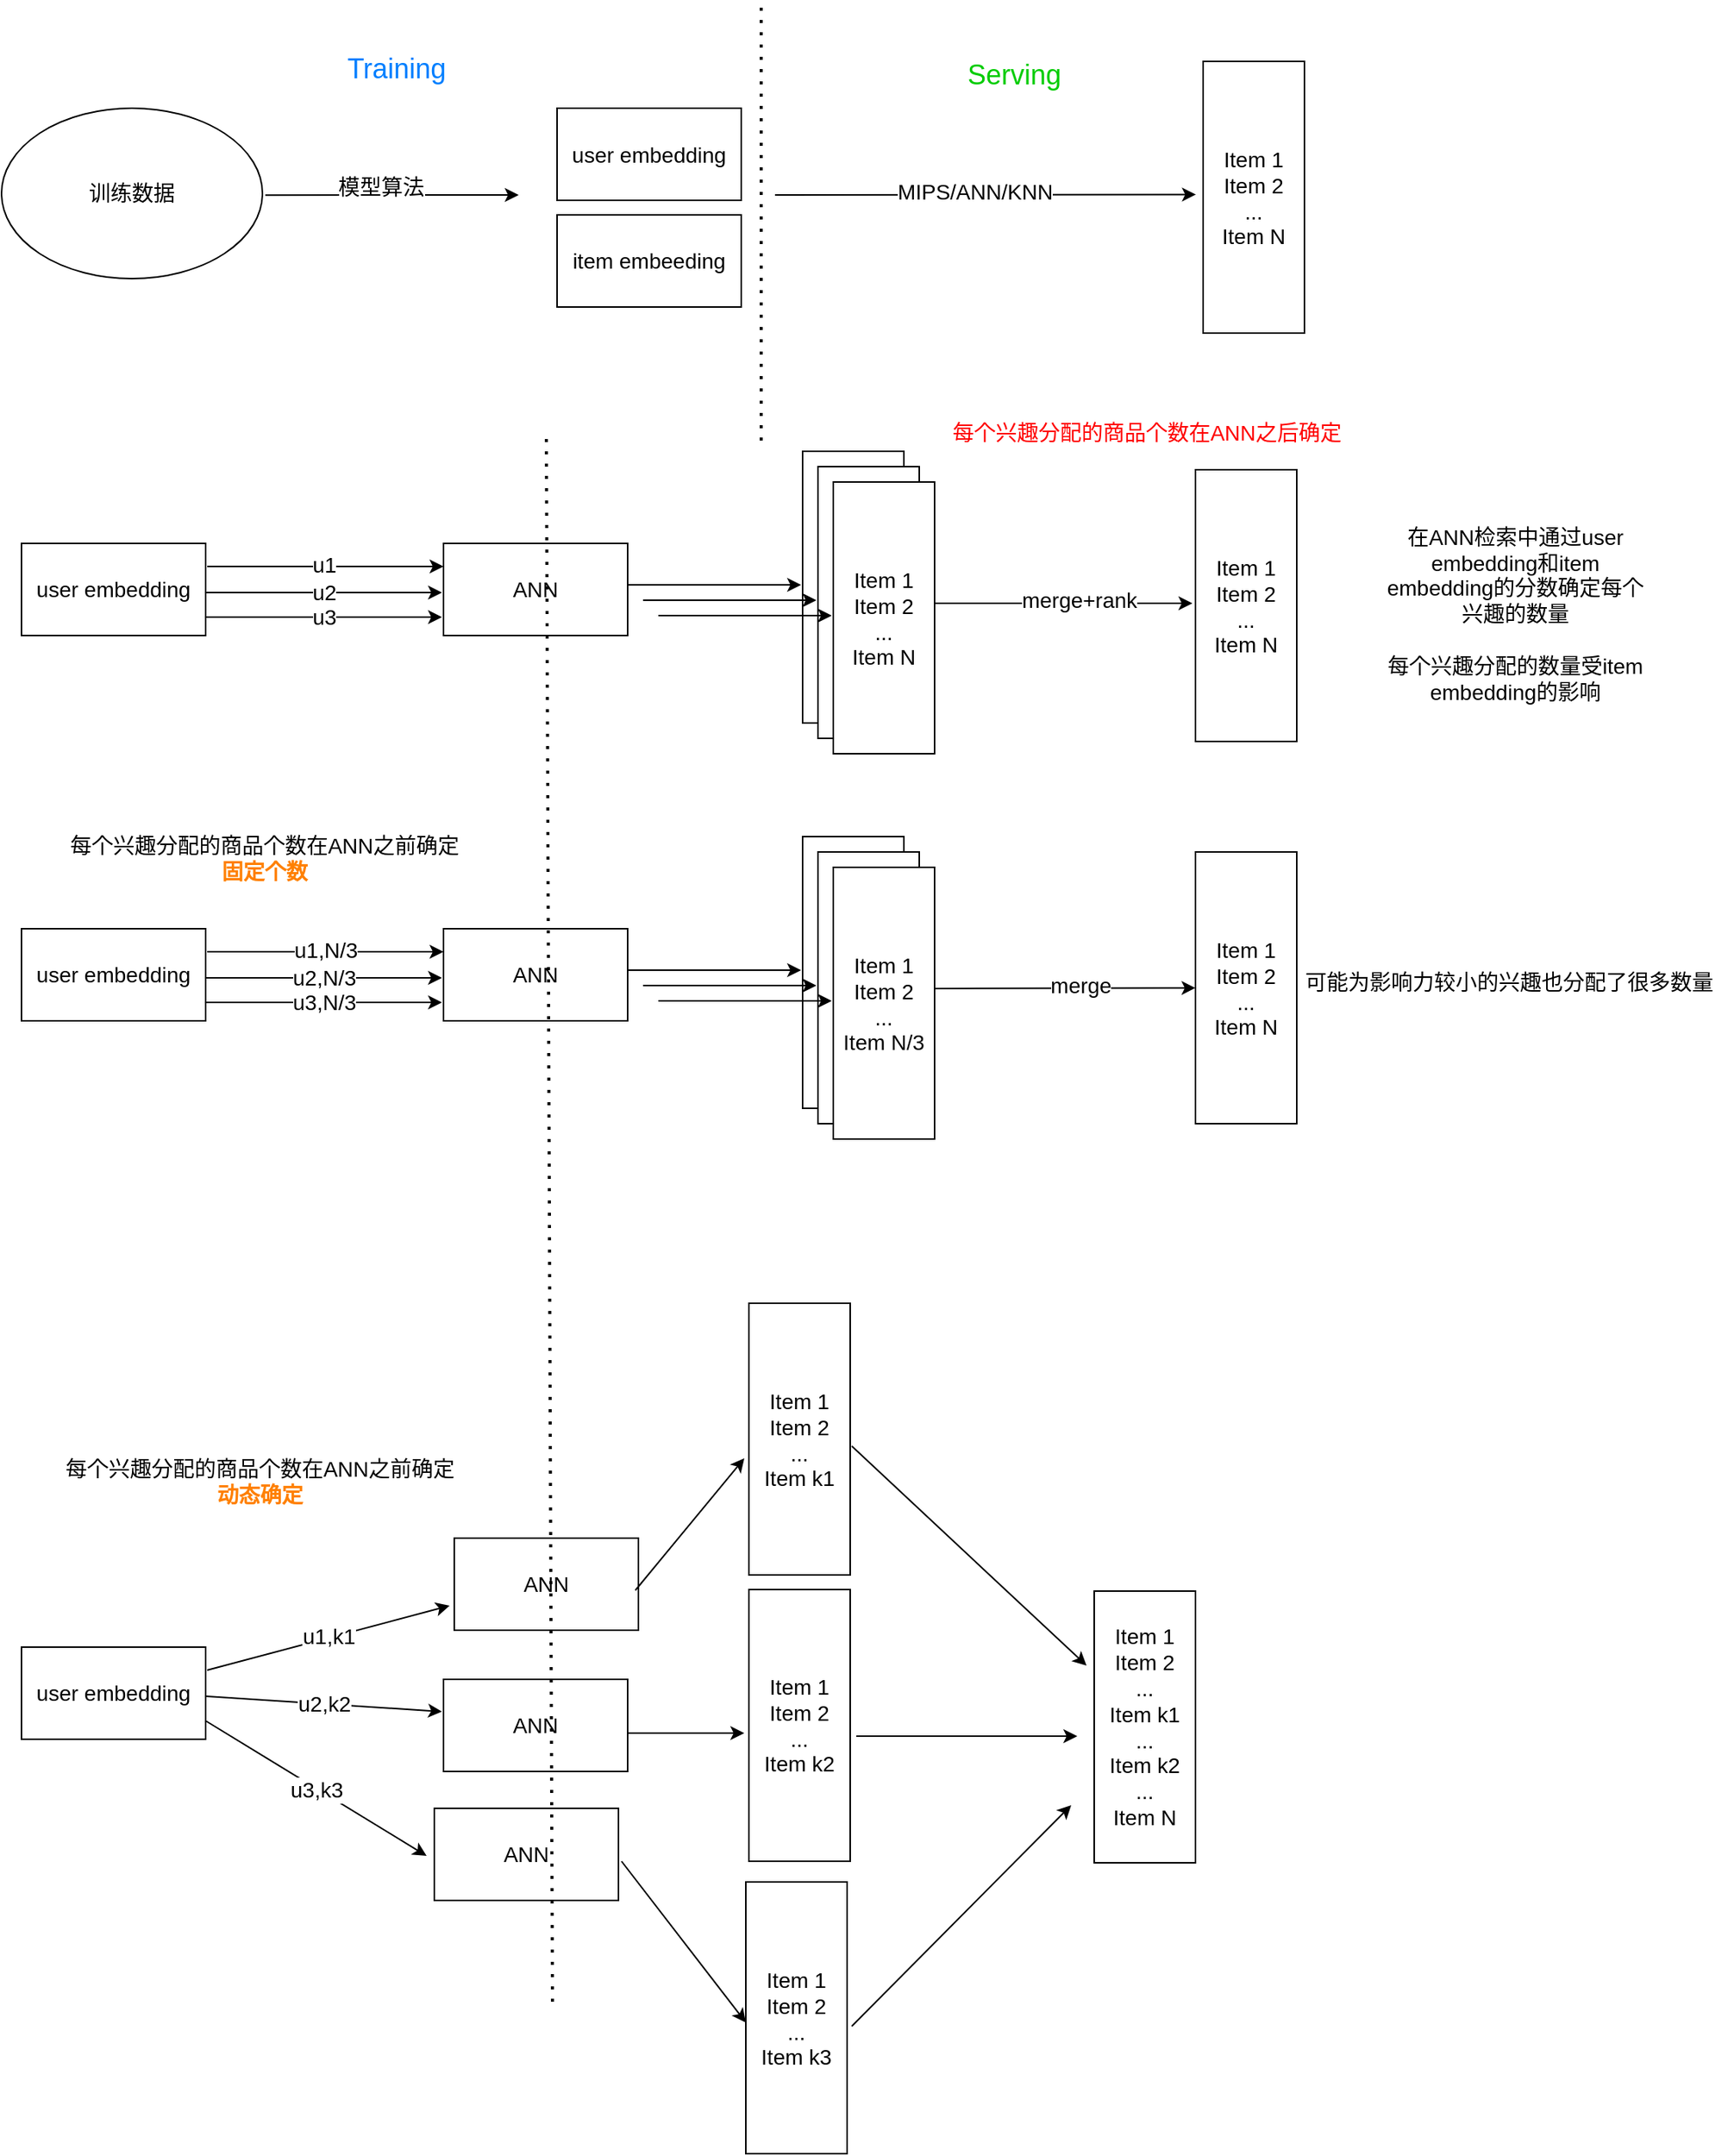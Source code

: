 <mxfile version="24.2.1" type="github">
  <diagram name="第 1 页" id="RoUJtp1ca_ix6E7DKOYr">
    <mxGraphModel dx="1346" dy="801" grid="0" gridSize="10" guides="1" tooltips="1" connect="0" arrows="0" fold="1" page="1" pageScale="1" pageWidth="1169" pageHeight="827" math="0" shadow="0">
      <root>
        <mxCell id="0" />
        <mxCell id="1" parent="0" />
        <mxCell id="VDyG_0sEehmQ8YzIbHEi-2" value="user embedding" style="rounded=0;whiteSpace=wrap;html=1;fontSize=14;" vertex="1" parent="1">
          <mxGeometry x="403" y="78.5" width="120" height="60" as="geometry" />
        </mxCell>
        <mxCell id="VDyG_0sEehmQ8YzIbHEi-4" value="训练数据" style="ellipse;whiteSpace=wrap;html=1;fontSize=14;" vertex="1" parent="1">
          <mxGeometry x="41" y="78.5" width="170" height="111" as="geometry" />
        </mxCell>
        <mxCell id="VDyG_0sEehmQ8YzIbHEi-5" value="" style="endArrow=classic;html=1;rounded=0;exitX=1.011;exitY=0.51;exitDx=0;exitDy=0;exitPerimeter=0;" edge="1" parent="1" source="VDyG_0sEehmQ8YzIbHEi-4">
          <mxGeometry width="50" height="50" relative="1" as="geometry">
            <mxPoint x="279" y="142" as="sourcePoint" />
            <mxPoint x="378" y="135" as="targetPoint" />
          </mxGeometry>
        </mxCell>
        <mxCell id="VDyG_0sEehmQ8YzIbHEi-6" value="模型算法" style="edgeLabel;html=1;align=center;verticalAlign=middle;resizable=0;points=[];fontSize=14;" vertex="1" connectable="0" parent="VDyG_0sEehmQ8YzIbHEi-5">
          <mxGeometry x="-0.091" y="5" relative="1" as="geometry">
            <mxPoint as="offset" />
          </mxGeometry>
        </mxCell>
        <mxCell id="VDyG_0sEehmQ8YzIbHEi-7" value="" style="endArrow=classic;html=1;rounded=0;entryX=-0.031;entryY=0.562;entryDx=0;entryDy=0;entryPerimeter=0;" edge="1" parent="1">
          <mxGeometry width="50" height="50" relative="1" as="geometry">
            <mxPoint x="545" y="135" as="sourcePoint" />
            <mxPoint x="819.28" y="134.72" as="targetPoint" />
          </mxGeometry>
        </mxCell>
        <mxCell id="VDyG_0sEehmQ8YzIbHEi-8" value="&lt;font style=&quot;font-size: 14px;&quot;&gt;MIPS/ANN/KNN&lt;/font&gt;" style="edgeLabel;html=1;align=center;verticalAlign=middle;resizable=0;points=[];fontSize=14;" vertex="1" connectable="0" parent="VDyG_0sEehmQ8YzIbHEi-7">
          <mxGeometry x="-0.052" y="2" relative="1" as="geometry">
            <mxPoint as="offset" />
          </mxGeometry>
        </mxCell>
        <mxCell id="VDyG_0sEehmQ8YzIbHEi-9" value="Item 1&lt;div style=&quot;font-size: 14px;&quot;&gt;Item 2&lt;/div&gt;&lt;div style=&quot;font-size: 14px;&quot;&gt;...&lt;/div&gt;&lt;div style=&quot;font-size: 14px;&quot;&gt;Item N&lt;/div&gt;" style="rounded=0;whiteSpace=wrap;html=1;rotation=0;fontSize=14;" vertex="1" parent="1">
          <mxGeometry x="824" y="48" width="66" height="177" as="geometry" />
        </mxCell>
        <mxCell id="VDyG_0sEehmQ8YzIbHEi-11" value="user embedding" style="rounded=0;whiteSpace=wrap;html=1;fontSize=14;" vertex="1" parent="1">
          <mxGeometry x="54" y="362" width="120" height="60" as="geometry" />
        </mxCell>
        <mxCell id="VDyG_0sEehmQ8YzIbHEi-12" value="" style="endArrow=classic;html=1;rounded=0;fontSize=14;" edge="1" parent="1">
          <mxGeometry width="50" height="50" relative="1" as="geometry">
            <mxPoint x="175" y="377" as="sourcePoint" />
            <mxPoint x="329" y="377" as="targetPoint" />
          </mxGeometry>
        </mxCell>
        <mxCell id="VDyG_0sEehmQ8YzIbHEi-15" value="u1" style="edgeLabel;html=1;align=center;verticalAlign=middle;resizable=0;points=[];fontSize=14;" vertex="1" connectable="0" parent="VDyG_0sEehmQ8YzIbHEi-12">
          <mxGeometry x="-0.006" y="1" relative="1" as="geometry">
            <mxPoint x="-1" as="offset" />
          </mxGeometry>
        </mxCell>
        <mxCell id="VDyG_0sEehmQ8YzIbHEi-13" value="u2" style="endArrow=classic;html=1;rounded=0;fontSize=14;" edge="1" parent="1">
          <mxGeometry width="50" height="50" relative="1" as="geometry">
            <mxPoint x="174" y="394" as="sourcePoint" />
            <mxPoint x="328" y="394" as="targetPoint" />
          </mxGeometry>
        </mxCell>
        <mxCell id="VDyG_0sEehmQ8YzIbHEi-14" value="u3" style="endArrow=classic;html=1;rounded=0;fontSize=14;" edge="1" parent="1">
          <mxGeometry width="50" height="50" relative="1" as="geometry">
            <mxPoint x="174" y="410" as="sourcePoint" />
            <mxPoint x="328" y="410" as="targetPoint" />
          </mxGeometry>
        </mxCell>
        <mxCell id="VDyG_0sEehmQ8YzIbHEi-16" value="ANN" style="rounded=0;whiteSpace=wrap;html=1;fontSize=14;" vertex="1" parent="1">
          <mxGeometry x="329" y="362" width="120" height="60" as="geometry" />
        </mxCell>
        <mxCell id="VDyG_0sEehmQ8YzIbHEi-17" value="" style="endArrow=classic;html=1;rounded=0;exitX=1;exitY=0.45;exitDx=0;exitDy=0;exitPerimeter=0;fontSize=14;" edge="1" parent="1" source="VDyG_0sEehmQ8YzIbHEi-16">
          <mxGeometry width="50" height="50" relative="1" as="geometry">
            <mxPoint x="490" y="395" as="sourcePoint" />
            <mxPoint x="562" y="389" as="targetPoint" />
          </mxGeometry>
        </mxCell>
        <mxCell id="VDyG_0sEehmQ8YzIbHEi-19" value="Item1&lt;div style=&quot;font-size: 14px;&quot;&gt;Item2&lt;/div&gt;&lt;div style=&quot;font-size: 14px;&quot;&gt;...&lt;/div&gt;&lt;div style=&quot;font-size: 14px;&quot;&gt;ItemN&lt;/div&gt;" style="rounded=0;whiteSpace=wrap;html=1;rotation=0;fontSize=14;" vertex="1" parent="1">
          <mxGeometry x="563" y="302" width="66" height="177" as="geometry" />
        </mxCell>
        <mxCell id="VDyG_0sEehmQ8YzIbHEi-20" value="Item1&lt;div style=&quot;font-size: 14px;&quot;&gt;Item2&lt;/div&gt;&lt;div style=&quot;font-size: 14px;&quot;&gt;...&lt;/div&gt;&lt;div style=&quot;font-size: 14px;&quot;&gt;ItemN&lt;/div&gt;" style="rounded=0;whiteSpace=wrap;html=1;rotation=0;fontSize=14;" vertex="1" parent="1">
          <mxGeometry x="573" y="312" width="66" height="177" as="geometry" />
        </mxCell>
        <mxCell id="VDyG_0sEehmQ8YzIbHEi-21" value="Item 1&lt;div style=&quot;font-size: 14px;&quot;&gt;Item 2&lt;/div&gt;&lt;div style=&quot;font-size: 14px;&quot;&gt;...&lt;/div&gt;&lt;div style=&quot;font-size: 14px;&quot;&gt;Item N&lt;/div&gt;" style="rounded=0;whiteSpace=wrap;html=1;rotation=0;fontSize=14;" vertex="1" parent="1">
          <mxGeometry x="583" y="322" width="66" height="177" as="geometry" />
        </mxCell>
        <mxCell id="VDyG_0sEehmQ8YzIbHEi-22" value="" style="endArrow=classic;html=1;rounded=0;exitX=1;exitY=0.45;exitDx=0;exitDy=0;exitPerimeter=0;fontSize=14;" edge="1" parent="1">
          <mxGeometry width="50" height="50" relative="1" as="geometry">
            <mxPoint x="459" y="399" as="sourcePoint" />
            <mxPoint x="572" y="399" as="targetPoint" />
          </mxGeometry>
        </mxCell>
        <mxCell id="VDyG_0sEehmQ8YzIbHEi-23" value="" style="endArrow=classic;html=1;rounded=0;exitX=1;exitY=0.45;exitDx=0;exitDy=0;exitPerimeter=0;fontSize=14;" edge="1" parent="1">
          <mxGeometry width="50" height="50" relative="1" as="geometry">
            <mxPoint x="469" y="409" as="sourcePoint" />
            <mxPoint x="582" y="409" as="targetPoint" />
          </mxGeometry>
        </mxCell>
        <mxCell id="VDyG_0sEehmQ8YzIbHEi-24" value="" style="endArrow=classic;html=1;rounded=0;fontSize=14;" edge="1" parent="1">
          <mxGeometry width="50" height="50" relative="1" as="geometry">
            <mxPoint x="649" y="401" as="sourcePoint" />
            <mxPoint x="817" y="401" as="targetPoint" />
          </mxGeometry>
        </mxCell>
        <mxCell id="VDyG_0sEehmQ8YzIbHEi-25" value="merge+rank" style="edgeLabel;html=1;align=center;verticalAlign=middle;resizable=0;points=[];fontSize=14;" vertex="1" connectable="0" parent="VDyG_0sEehmQ8YzIbHEi-24">
          <mxGeometry x="0.112" y="2" relative="1" as="geometry">
            <mxPoint as="offset" />
          </mxGeometry>
        </mxCell>
        <mxCell id="VDyG_0sEehmQ8YzIbHEi-26" value="Item 1&lt;div style=&quot;font-size: 14px;&quot;&gt;Item 2&lt;/div&gt;&lt;div style=&quot;font-size: 14px;&quot;&gt;...&lt;/div&gt;&lt;div style=&quot;font-size: 14px;&quot;&gt;Item N&lt;/div&gt;" style="rounded=0;whiteSpace=wrap;html=1;rotation=0;fontSize=14;" vertex="1" parent="1">
          <mxGeometry x="819" y="314" width="66" height="177" as="geometry" />
        </mxCell>
        <mxCell id="VDyG_0sEehmQ8YzIbHEi-27" value="user embedding" style="rounded=0;whiteSpace=wrap;html=1;fontSize=14;" vertex="1" parent="1">
          <mxGeometry x="54" y="613" width="120" height="60" as="geometry" />
        </mxCell>
        <mxCell id="VDyG_0sEehmQ8YzIbHEi-28" value="" style="endArrow=classic;html=1;rounded=0;fontSize=14;" edge="1" parent="1">
          <mxGeometry width="50" height="50" relative="1" as="geometry">
            <mxPoint x="175" y="628" as="sourcePoint" />
            <mxPoint x="329" y="628" as="targetPoint" />
          </mxGeometry>
        </mxCell>
        <mxCell id="VDyG_0sEehmQ8YzIbHEi-29" value="u1,N/3" style="edgeLabel;html=1;align=center;verticalAlign=middle;resizable=0;points=[];fontSize=14;" vertex="1" connectable="0" parent="VDyG_0sEehmQ8YzIbHEi-28">
          <mxGeometry x="-0.006" y="1" relative="1" as="geometry">
            <mxPoint as="offset" />
          </mxGeometry>
        </mxCell>
        <mxCell id="VDyG_0sEehmQ8YzIbHEi-30" value="u2,N/3" style="endArrow=classic;html=1;rounded=0;fontSize=14;" edge="1" parent="1">
          <mxGeometry width="50" height="50" relative="1" as="geometry">
            <mxPoint x="174" y="645" as="sourcePoint" />
            <mxPoint x="328" y="645" as="targetPoint" />
          </mxGeometry>
        </mxCell>
        <mxCell id="VDyG_0sEehmQ8YzIbHEi-31" value="u3,N/3" style="endArrow=classic;html=1;rounded=0;fontSize=14;" edge="1" parent="1">
          <mxGeometry x="0.013" width="50" height="50" relative="1" as="geometry">
            <mxPoint x="174" y="661" as="sourcePoint" />
            <mxPoint x="328" y="661" as="targetPoint" />
            <mxPoint x="-1" as="offset" />
          </mxGeometry>
        </mxCell>
        <mxCell id="VDyG_0sEehmQ8YzIbHEi-32" value="ANN" style="rounded=0;whiteSpace=wrap;html=1;fontSize=14;" vertex="1" parent="1">
          <mxGeometry x="329" y="613" width="120" height="60" as="geometry" />
        </mxCell>
        <mxCell id="VDyG_0sEehmQ8YzIbHEi-33" value="" style="endArrow=classic;html=1;rounded=0;exitX=1;exitY=0.45;exitDx=0;exitDy=0;exitPerimeter=0;fontSize=14;" edge="1" parent="1" source="VDyG_0sEehmQ8YzIbHEi-32">
          <mxGeometry width="50" height="50" relative="1" as="geometry">
            <mxPoint x="490" y="646" as="sourcePoint" />
            <mxPoint x="562" y="640" as="targetPoint" />
          </mxGeometry>
        </mxCell>
        <mxCell id="VDyG_0sEehmQ8YzIbHEi-34" value="Item1&lt;div style=&quot;font-size: 14px;&quot;&gt;Item2&lt;/div&gt;&lt;div style=&quot;font-size: 14px;&quot;&gt;...&lt;/div&gt;&lt;div style=&quot;font-size: 14px;&quot;&gt;ItemN&lt;/div&gt;" style="rounded=0;whiteSpace=wrap;html=1;rotation=0;fontSize=14;" vertex="1" parent="1">
          <mxGeometry x="563" y="553" width="66" height="177" as="geometry" />
        </mxCell>
        <mxCell id="VDyG_0sEehmQ8YzIbHEi-35" value="Item1&lt;div style=&quot;font-size: 14px;&quot;&gt;Item2&lt;/div&gt;&lt;div style=&quot;font-size: 14px;&quot;&gt;...&lt;/div&gt;&lt;div style=&quot;font-size: 14px;&quot;&gt;ItemN&lt;/div&gt;" style="rounded=0;whiteSpace=wrap;html=1;rotation=0;fontSize=14;" vertex="1" parent="1">
          <mxGeometry x="573" y="563" width="66" height="177" as="geometry" />
        </mxCell>
        <mxCell id="VDyG_0sEehmQ8YzIbHEi-36" value="Item 1&lt;div style=&quot;font-size: 14px;&quot;&gt;Item 2&lt;/div&gt;&lt;div style=&quot;font-size: 14px;&quot;&gt;...&lt;/div&gt;&lt;div style=&quot;font-size: 14px;&quot;&gt;Item N/3&lt;/div&gt;" style="rounded=0;whiteSpace=wrap;html=1;rotation=0;fontSize=14;" vertex="1" parent="1">
          <mxGeometry x="583" y="573" width="66" height="177" as="geometry" />
        </mxCell>
        <mxCell id="VDyG_0sEehmQ8YzIbHEi-37" value="" style="endArrow=classic;html=1;rounded=0;exitX=1;exitY=0.45;exitDx=0;exitDy=0;exitPerimeter=0;fontSize=14;" edge="1" parent="1">
          <mxGeometry width="50" height="50" relative="1" as="geometry">
            <mxPoint x="459" y="650" as="sourcePoint" />
            <mxPoint x="572" y="650" as="targetPoint" />
          </mxGeometry>
        </mxCell>
        <mxCell id="VDyG_0sEehmQ8YzIbHEi-38" value="" style="endArrow=classic;html=1;rounded=0;exitX=1;exitY=0.45;exitDx=0;exitDy=0;exitPerimeter=0;fontSize=14;" edge="1" parent="1">
          <mxGeometry width="50" height="50" relative="1" as="geometry">
            <mxPoint x="469" y="660" as="sourcePoint" />
            <mxPoint x="582" y="660" as="targetPoint" />
          </mxGeometry>
        </mxCell>
        <mxCell id="VDyG_0sEehmQ8YzIbHEi-39" value="" style="endArrow=classic;html=1;rounded=0;fontSize=14;" edge="1" parent="1" target="VDyG_0sEehmQ8YzIbHEi-41">
          <mxGeometry width="50" height="50" relative="1" as="geometry">
            <mxPoint x="649" y="652" as="sourcePoint" />
            <mxPoint x="817" y="652" as="targetPoint" />
          </mxGeometry>
        </mxCell>
        <mxCell id="VDyG_0sEehmQ8YzIbHEi-40" value="merge" style="edgeLabel;html=1;align=center;verticalAlign=middle;resizable=0;points=[];fontSize=14;" vertex="1" connectable="0" parent="VDyG_0sEehmQ8YzIbHEi-39">
          <mxGeometry x="0.112" y="2" relative="1" as="geometry">
            <mxPoint as="offset" />
          </mxGeometry>
        </mxCell>
        <mxCell id="VDyG_0sEehmQ8YzIbHEi-41" value="Item 1&lt;div style=&quot;font-size: 14px;&quot;&gt;Item 2&lt;/div&gt;&lt;div style=&quot;font-size: 14px;&quot;&gt;...&lt;/div&gt;&lt;div style=&quot;font-size: 14px;&quot;&gt;Item N&lt;/div&gt;" style="rounded=0;whiteSpace=wrap;html=1;rotation=0;fontSize=14;" vertex="1" parent="1">
          <mxGeometry x="819" y="563" width="66" height="177" as="geometry" />
        </mxCell>
        <mxCell id="VDyG_0sEehmQ8YzIbHEi-42" value="user embedding" style="rounded=0;whiteSpace=wrap;html=1;fontSize=14;" vertex="1" parent="1">
          <mxGeometry x="54" y="1081" width="120" height="60" as="geometry" />
        </mxCell>
        <mxCell id="VDyG_0sEehmQ8YzIbHEi-43" value="" style="endArrow=classic;html=1;rounded=0;fontSize=14;" edge="1" parent="1">
          <mxGeometry width="50" height="50" relative="1" as="geometry">
            <mxPoint x="175" y="1096" as="sourcePoint" />
            <mxPoint x="333" y="1054" as="targetPoint" />
          </mxGeometry>
        </mxCell>
        <mxCell id="VDyG_0sEehmQ8YzIbHEi-44" value="u1,k1" style="edgeLabel;html=1;align=center;verticalAlign=middle;resizable=0;points=[];fontSize=14;" vertex="1" connectable="0" parent="VDyG_0sEehmQ8YzIbHEi-43">
          <mxGeometry x="-0.006" y="1" relative="1" as="geometry">
            <mxPoint as="offset" />
          </mxGeometry>
        </mxCell>
        <mxCell id="VDyG_0sEehmQ8YzIbHEi-45" value="u2,k2" style="endArrow=classic;html=1;rounded=0;fontSize=14;" edge="1" parent="1">
          <mxGeometry width="50" height="50" relative="1" as="geometry">
            <mxPoint x="174" y="1113" as="sourcePoint" />
            <mxPoint x="328" y="1123" as="targetPoint" />
          </mxGeometry>
        </mxCell>
        <mxCell id="VDyG_0sEehmQ8YzIbHEi-46" value="u3,k3" style="endArrow=classic;html=1;rounded=0;fontSize=14;" edge="1" parent="1">
          <mxGeometry x="0.013" width="50" height="50" relative="1" as="geometry">
            <mxPoint x="174" y="1129" as="sourcePoint" />
            <mxPoint x="318" y="1217" as="targetPoint" />
            <mxPoint x="-1" as="offset" />
          </mxGeometry>
        </mxCell>
        <mxCell id="VDyG_0sEehmQ8YzIbHEi-47" value="ANN" style="rounded=0;whiteSpace=wrap;html=1;fontSize=14;" vertex="1" parent="1">
          <mxGeometry x="336" y="1010" width="120" height="60" as="geometry" />
        </mxCell>
        <mxCell id="VDyG_0sEehmQ8YzIbHEi-57" value="ANN" style="rounded=0;whiteSpace=wrap;html=1;fontSize=14;" vertex="1" parent="1">
          <mxGeometry x="329" y="1102" width="120" height="60" as="geometry" />
        </mxCell>
        <mxCell id="VDyG_0sEehmQ8YzIbHEi-58" value="ANN" style="rounded=0;whiteSpace=wrap;html=1;fontSize=14;" vertex="1" parent="1">
          <mxGeometry x="323" y="1186" width="120" height="60" as="geometry" />
        </mxCell>
        <mxCell id="VDyG_0sEehmQ8YzIbHEi-59" value="Item 1&lt;div style=&quot;font-size: 14px;&quot;&gt;Item 2&lt;/div&gt;&lt;div style=&quot;font-size: 14px;&quot;&gt;...&lt;/div&gt;&lt;div style=&quot;font-size: 14px;&quot;&gt;Item k1&lt;/div&gt;" style="rounded=0;whiteSpace=wrap;html=1;rotation=0;fontSize=14;" vertex="1" parent="1">
          <mxGeometry x="528" y="857" width="66" height="177" as="geometry" />
        </mxCell>
        <mxCell id="VDyG_0sEehmQ8YzIbHEi-60" value="Item 1&lt;div style=&quot;font-size: 14px;&quot;&gt;Item 2&lt;/div&gt;&lt;div style=&quot;font-size: 14px;&quot;&gt;...&lt;/div&gt;&lt;div style=&quot;font-size: 14px;&quot;&gt;Item k2&lt;/div&gt;" style="rounded=0;whiteSpace=wrap;html=1;rotation=0;fontSize=14;" vertex="1" parent="1">
          <mxGeometry x="528" y="1043.5" width="66" height="177" as="geometry" />
        </mxCell>
        <mxCell id="VDyG_0sEehmQ8YzIbHEi-61" value="Item 1&lt;div style=&quot;font-size: 14px;&quot;&gt;Item 2&lt;/div&gt;&lt;div style=&quot;font-size: 14px;&quot;&gt;...&lt;/div&gt;&lt;div style=&quot;font-size: 14px;&quot;&gt;Item k3&lt;/div&gt;" style="rounded=0;whiteSpace=wrap;html=1;rotation=0;fontSize=14;" vertex="1" parent="1">
          <mxGeometry x="526" y="1234" width="66" height="177" as="geometry" />
        </mxCell>
        <mxCell id="VDyG_0sEehmQ8YzIbHEi-62" value="" style="endArrow=classic;html=1;rounded=0;" edge="1" parent="1">
          <mxGeometry width="50" height="50" relative="1" as="geometry">
            <mxPoint x="454" y="1044" as="sourcePoint" />
            <mxPoint x="525" y="958" as="targetPoint" />
          </mxGeometry>
        </mxCell>
        <mxCell id="VDyG_0sEehmQ8YzIbHEi-63" value="" style="endArrow=classic;html=1;rounded=0;" edge="1" parent="1">
          <mxGeometry width="50" height="50" relative="1" as="geometry">
            <mxPoint x="449" y="1137" as="sourcePoint" />
            <mxPoint x="525" y="1137" as="targetPoint" />
          </mxGeometry>
        </mxCell>
        <mxCell id="VDyG_0sEehmQ8YzIbHEi-64" value="" style="endArrow=classic;html=1;rounded=0;" edge="1" parent="1">
          <mxGeometry width="50" height="50" relative="1" as="geometry">
            <mxPoint x="445" y="1220.5" as="sourcePoint" />
            <mxPoint x="526" y="1325.5" as="targetPoint" />
          </mxGeometry>
        </mxCell>
        <mxCell id="VDyG_0sEehmQ8YzIbHEi-65" value="" style="endArrow=classic;html=1;rounded=0;" edge="1" parent="1">
          <mxGeometry width="50" height="50" relative="1" as="geometry">
            <mxPoint x="595" y="950" as="sourcePoint" />
            <mxPoint x="748" y="1093" as="targetPoint" />
          </mxGeometry>
        </mxCell>
        <mxCell id="VDyG_0sEehmQ8YzIbHEi-66" value="" style="endArrow=classic;html=1;rounded=0;" edge="1" parent="1">
          <mxGeometry width="50" height="50" relative="1" as="geometry">
            <mxPoint x="598" y="1139" as="sourcePoint" />
            <mxPoint x="742" y="1139" as="targetPoint" />
          </mxGeometry>
        </mxCell>
        <mxCell id="VDyG_0sEehmQ8YzIbHEi-67" value="" style="endArrow=classic;html=1;rounded=0;" edge="1" parent="1">
          <mxGeometry width="50" height="50" relative="1" as="geometry">
            <mxPoint x="595" y="1328" as="sourcePoint" />
            <mxPoint x="738" y="1184" as="targetPoint" />
          </mxGeometry>
        </mxCell>
        <mxCell id="VDyG_0sEehmQ8YzIbHEi-68" value="Item 1&lt;div style=&quot;font-size: 14px;&quot;&gt;Item 2&lt;/div&gt;&lt;div style=&quot;font-size: 14px;&quot;&gt;...&lt;/div&gt;&lt;div style=&quot;font-size: 14px;&quot;&gt;Item k1&lt;/div&gt;&lt;div style=&quot;font-size: 14px;&quot;&gt;...&lt;/div&gt;&lt;div style=&quot;font-size: 14px;&quot;&gt;Item k2&lt;/div&gt;&lt;div style=&quot;font-size: 14px;&quot;&gt;...&lt;/div&gt;&lt;div style=&quot;font-size: 14px;&quot;&gt;Item N&lt;/div&gt;" style="rounded=0;whiteSpace=wrap;html=1;rotation=0;fontSize=14;" vertex="1" parent="1">
          <mxGeometry x="753" y="1044.5" width="66" height="177" as="geometry" />
        </mxCell>
        <mxCell id="VDyG_0sEehmQ8YzIbHEi-69" value="item embeeding" style="rounded=0;whiteSpace=wrap;html=1;rotation=0;fontSize=14;" vertex="1" parent="1">
          <mxGeometry x="403" y="148" width="120" height="60" as="geometry" />
        </mxCell>
        <mxCell id="VDyG_0sEehmQ8YzIbHEi-73" value="" style="endArrow=none;dashed=1;html=1;dashPattern=1 3;strokeWidth=2;rounded=0;" edge="1" parent="1">
          <mxGeometry width="50" height="50" relative="1" as="geometry">
            <mxPoint x="536" y="295" as="sourcePoint" />
            <mxPoint x="536" y="9" as="targetPoint" />
          </mxGeometry>
        </mxCell>
        <mxCell id="VDyG_0sEehmQ8YzIbHEi-74" value="Training" style="text;html=1;align=center;verticalAlign=middle;whiteSpace=wrap;rounded=0;fontSize=18;fontColor=#007FFF;" vertex="1" parent="1">
          <mxGeometry x="232" y="25" width="133" height="56" as="geometry" />
        </mxCell>
        <mxCell id="VDyG_0sEehmQ8YzIbHEi-75" value="Serving" style="text;html=1;align=center;verticalAlign=middle;whiteSpace=wrap;rounded=0;fontSize=18;fontColor=#00CC00;" vertex="1" parent="1">
          <mxGeometry x="653" y="32" width="96" height="49" as="geometry" />
        </mxCell>
        <mxCell id="VDyG_0sEehmQ8YzIbHEi-76" value="&lt;div style=&quot;&quot;&gt;&lt;span style=&quot;background-color: initial;&quot;&gt;在ANN检索中通过user embedding和item embedding的分数确定每个兴趣的数量&lt;/span&gt;&lt;/div&gt;&lt;div style=&quot;&quot;&gt;&lt;span style=&quot;background-color: initial;&quot;&gt;&lt;br&gt;&lt;/span&gt;&lt;/div&gt;&lt;div style=&quot;&quot;&gt;每个兴趣分配的数量受item embedding的影响&lt;/div&gt;" style="text;html=1;align=center;verticalAlign=middle;whiteSpace=wrap;rounded=0;fontSize=14;" vertex="1" parent="1">
          <mxGeometry x="942" y="343" width="171" height="129" as="geometry" />
        </mxCell>
        <mxCell id="VDyG_0sEehmQ8YzIbHEi-77" value="可能为影响力较小的兴趣也分配了很多数量" style="text;html=1;align=center;verticalAlign=middle;resizable=0;points=[];autosize=1;strokeColor=none;fillColor=none;fontSize=14;" vertex="1" parent="1">
          <mxGeometry x="881" y="633" width="284" height="29" as="geometry" />
        </mxCell>
        <mxCell id="VDyG_0sEehmQ8YzIbHEi-78" value="" style="endArrow=none;dashed=1;html=1;dashPattern=1 3;strokeWidth=2;rounded=0;" edge="1" parent="1">
          <mxGeometry width="50" height="50" relative="1" as="geometry">
            <mxPoint x="400" y="1312" as="sourcePoint" />
            <mxPoint x="396" y="288" as="targetPoint" />
          </mxGeometry>
        </mxCell>
        <mxCell id="VDyG_0sEehmQ8YzIbHEi-80" value="每个兴趣分配的商品个数在ANN之后确定" style="text;html=1;align=center;verticalAlign=middle;resizable=0;points=[];autosize=1;strokeColor=none;fillColor=none;fontColor=#FF0000;fontSize=14;" vertex="1" parent="1">
          <mxGeometry x="650.5" y="275" width="272" height="29" as="geometry" />
        </mxCell>
        <mxCell id="VDyG_0sEehmQ8YzIbHEi-81" value="&lt;font color=&quot;#000000&quot;&gt;每个兴趣分配的商品个数在ANN之前确定&lt;/font&gt;&lt;div&gt;&lt;b&gt;固定个数&lt;/b&gt;&lt;/div&gt;" style="text;html=1;align=center;verticalAlign=middle;resizable=0;points=[];autosize=1;strokeColor=none;fillColor=none;fontSize=14;fontColor=#FF8000;" vertex="1" parent="1">
          <mxGeometry x="76" y="544" width="272" height="46" as="geometry" />
        </mxCell>
        <mxCell id="VDyG_0sEehmQ8YzIbHEi-82" value="&lt;font color=&quot;#000000&quot;&gt;每个兴趣分配的商品个数在ANN之前确定&lt;/font&gt;&lt;div&gt;&lt;b&gt;动态确定&lt;/b&gt;&lt;/div&gt;" style="text;html=1;align=center;verticalAlign=middle;resizable=0;points=[];autosize=1;strokeColor=none;fillColor=none;fontSize=14;fontColor=#FF8000;" vertex="1" parent="1">
          <mxGeometry x="73" y="950" width="272" height="46" as="geometry" />
        </mxCell>
      </root>
    </mxGraphModel>
  </diagram>
</mxfile>
